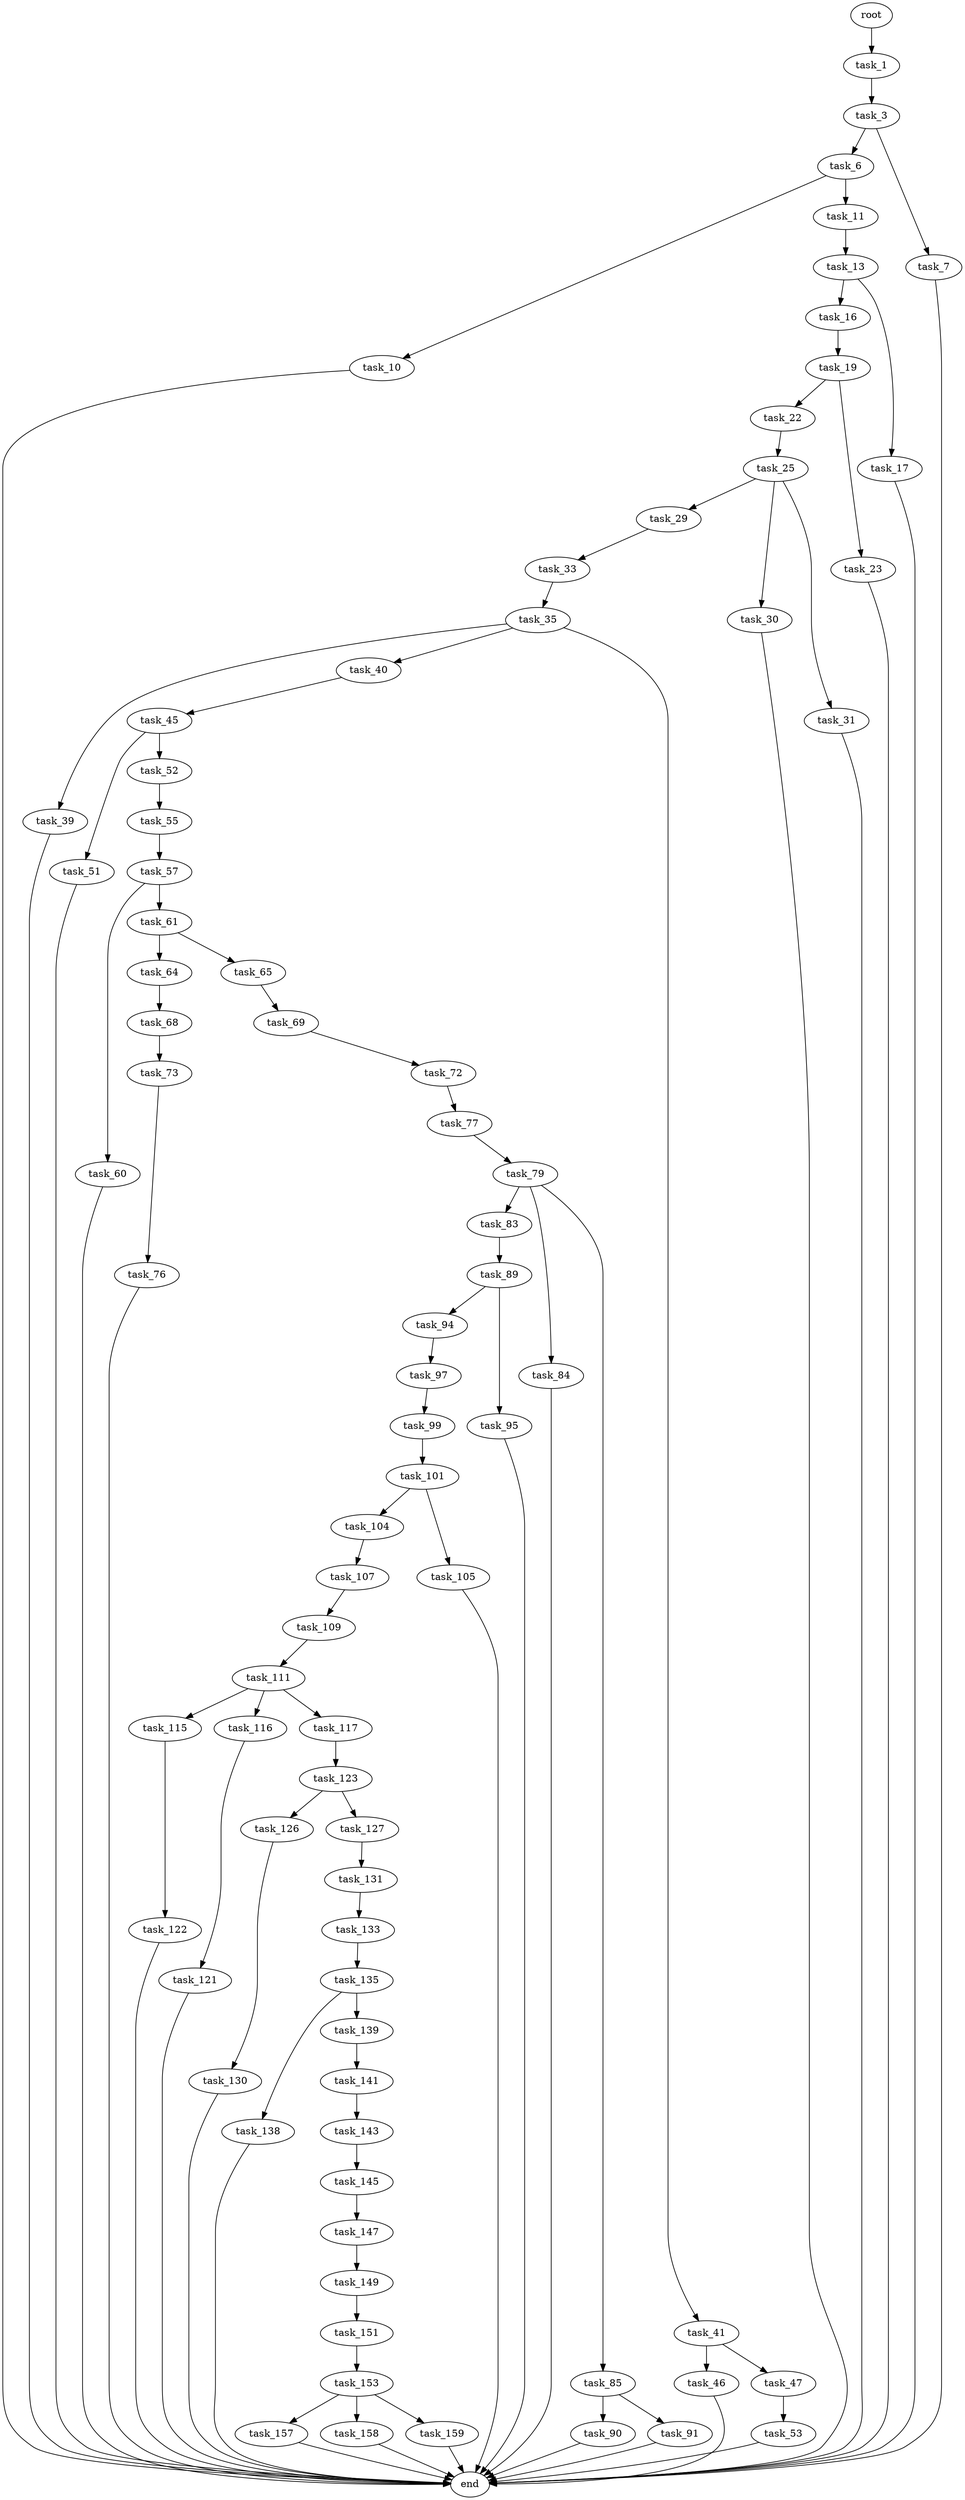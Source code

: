digraph G {
  root [size="0.000000"];
  task_1 [size="1073741824000.000000"];
  task_3 [size="134217728000.000000"];
  task_6 [size="6853586331.000000"];
  task_7 [size="1073741824000.000000"];
  task_10 [size="425750917.000000"];
  task_11 [size="368293445632.000000"];
  task_13 [size="170672540329.000000"];
  task_16 [size="14660672759.000000"];
  task_17 [size="16582021139.000000"];
  task_19 [size="368293445632.000000"];
  task_22 [size="1073741824000.000000"];
  task_23 [size="231928233984.000000"];
  task_25 [size="68719476736.000000"];
  task_29 [size="134217728000.000000"];
  task_30 [size="2625465838.000000"];
  task_31 [size="16231581989.000000"];
  task_33 [size="15865753974.000000"];
  task_35 [size="7427587383.000000"];
  task_39 [size="775653337943.000000"];
  task_40 [size="8542324286.000000"];
  task_41 [size="231928233984.000000"];
  task_45 [size="5107837770.000000"];
  task_46 [size="80409002833.000000"];
  task_47 [size="549755813888.000000"];
  task_51 [size="704763893963.000000"];
  task_52 [size="39944834515.000000"];
  task_53 [size="140434773272.000000"];
  task_55 [size="487644172125.000000"];
  task_57 [size="1505922177.000000"];
  task_60 [size="1073741824000.000000"];
  task_61 [size="134217728000.000000"];
  task_64 [size="782757789696.000000"];
  task_65 [size="162922619951.000000"];
  task_68 [size="3932723641.000000"];
  task_69 [size="185169200064.000000"];
  task_72 [size="1073741824000.000000"];
  task_73 [size="5590236465.000000"];
  task_76 [size="192813398106.000000"];
  task_77 [size="566361500792.000000"];
  task_79 [size="6107709660.000000"];
  task_83 [size="3674783369.000000"];
  task_84 [size="6815049031.000000"];
  task_85 [size="42838913069.000000"];
  task_89 [size="123766426233.000000"];
  task_90 [size="231928233984.000000"];
  task_91 [size="468273930.000000"];
  task_94 [size="290445117.000000"];
  task_95 [size="42985270584.000000"];
  task_97 [size="38057911761.000000"];
  task_99 [size="8589934592.000000"];
  task_101 [size="60517956505.000000"];
  task_104 [size="549755813888.000000"];
  task_105 [size="19105686919.000000"];
  task_107 [size="231928233984.000000"];
  task_109 [size="383681983747.000000"];
  task_111 [size="512638334.000000"];
  task_115 [size="13291210256.000000"];
  task_116 [size="60603589637.000000"];
  task_117 [size="298656070162.000000"];
  task_121 [size="782757789696.000000"];
  task_122 [size="1566921136.000000"];
  task_123 [size="28510216534.000000"];
  task_126 [size="558192794357.000000"];
  task_127 [size="433211863239.000000"];
  task_130 [size="3761336183.000000"];
  task_131 [size="11497516452.000000"];
  task_133 [size="368293445632.000000"];
  task_135 [size="15579248057.000000"];
  task_138 [size="368293445632.000000"];
  task_139 [size="1885086664.000000"];
  task_141 [size="20075928674.000000"];
  task_143 [size="549755813888.000000"];
  task_145 [size="1006159830848.000000"];
  task_147 [size="25148082799.000000"];
  task_149 [size="549755813888.000000"];
  task_151 [size="549755813888.000000"];
  task_153 [size="40826310282.000000"];
  task_157 [size="220367085767.000000"];
  task_158 [size="782757789696.000000"];
  task_159 [size="80456739093.000000"];
  end [size="0.000000"];

  root -> task_1 [size="1.000000"];
  task_1 -> task_3 [size="838860800.000000"];
  task_3 -> task_6 [size="209715200.000000"];
  task_3 -> task_7 [size="209715200.000000"];
  task_6 -> task_10 [size="134217728.000000"];
  task_6 -> task_11 [size="134217728.000000"];
  task_7 -> end [size="1.000000"];
  task_10 -> end [size="1.000000"];
  task_11 -> task_13 [size="411041792.000000"];
  task_13 -> task_16 [size="536870912.000000"];
  task_13 -> task_17 [size="536870912.000000"];
  task_16 -> task_19 [size="301989888.000000"];
  task_17 -> end [size="1.000000"];
  task_19 -> task_22 [size="411041792.000000"];
  task_19 -> task_23 [size="411041792.000000"];
  task_22 -> task_25 [size="838860800.000000"];
  task_23 -> end [size="1.000000"];
  task_25 -> task_29 [size="134217728.000000"];
  task_25 -> task_30 [size="134217728.000000"];
  task_25 -> task_31 [size="134217728.000000"];
  task_29 -> task_33 [size="209715200.000000"];
  task_30 -> end [size="1.000000"];
  task_31 -> end [size="1.000000"];
  task_33 -> task_35 [size="838860800.000000"];
  task_35 -> task_39 [size="33554432.000000"];
  task_35 -> task_40 [size="33554432.000000"];
  task_35 -> task_41 [size="33554432.000000"];
  task_39 -> end [size="1.000000"];
  task_40 -> task_45 [size="134217728.000000"];
  task_41 -> task_46 [size="301989888.000000"];
  task_41 -> task_47 [size="301989888.000000"];
  task_45 -> task_51 [size="411041792.000000"];
  task_45 -> task_52 [size="411041792.000000"];
  task_46 -> end [size="1.000000"];
  task_47 -> task_53 [size="536870912.000000"];
  task_51 -> end [size="1.000000"];
  task_52 -> task_55 [size="838860800.000000"];
  task_53 -> end [size="1.000000"];
  task_55 -> task_57 [size="679477248.000000"];
  task_57 -> task_60 [size="75497472.000000"];
  task_57 -> task_61 [size="75497472.000000"];
  task_60 -> end [size="1.000000"];
  task_61 -> task_64 [size="209715200.000000"];
  task_61 -> task_65 [size="209715200.000000"];
  task_64 -> task_68 [size="679477248.000000"];
  task_65 -> task_69 [size="536870912.000000"];
  task_68 -> task_73 [size="75497472.000000"];
  task_69 -> task_72 [size="411041792.000000"];
  task_72 -> task_77 [size="838860800.000000"];
  task_73 -> task_76 [size="301989888.000000"];
  task_76 -> end [size="1.000000"];
  task_77 -> task_79 [size="536870912.000000"];
  task_79 -> task_83 [size="209715200.000000"];
  task_79 -> task_84 [size="209715200.000000"];
  task_79 -> task_85 [size="209715200.000000"];
  task_83 -> task_89 [size="75497472.000000"];
  task_84 -> end [size="1.000000"];
  task_85 -> task_90 [size="33554432.000000"];
  task_85 -> task_91 [size="33554432.000000"];
  task_89 -> task_94 [size="301989888.000000"];
  task_89 -> task_95 [size="301989888.000000"];
  task_90 -> end [size="1.000000"];
  task_91 -> end [size="1.000000"];
  task_94 -> task_97 [size="33554432.000000"];
  task_95 -> end [size="1.000000"];
  task_97 -> task_99 [size="75497472.000000"];
  task_99 -> task_101 [size="33554432.000000"];
  task_101 -> task_104 [size="134217728.000000"];
  task_101 -> task_105 [size="134217728.000000"];
  task_104 -> task_107 [size="536870912.000000"];
  task_105 -> end [size="1.000000"];
  task_107 -> task_109 [size="301989888.000000"];
  task_109 -> task_111 [size="301989888.000000"];
  task_111 -> task_115 [size="33554432.000000"];
  task_111 -> task_116 [size="33554432.000000"];
  task_111 -> task_117 [size="33554432.000000"];
  task_115 -> task_122 [size="209715200.000000"];
  task_116 -> task_121 [size="75497472.000000"];
  task_117 -> task_123 [size="301989888.000000"];
  task_121 -> end [size="1.000000"];
  task_122 -> end [size="1.000000"];
  task_123 -> task_126 [size="134217728.000000"];
  task_123 -> task_127 [size="134217728.000000"];
  task_126 -> task_130 [size="536870912.000000"];
  task_127 -> task_131 [size="301989888.000000"];
  task_130 -> end [size="1.000000"];
  task_131 -> task_133 [size="536870912.000000"];
  task_133 -> task_135 [size="411041792.000000"];
  task_135 -> task_138 [size="301989888.000000"];
  task_135 -> task_139 [size="301989888.000000"];
  task_138 -> end [size="1.000000"];
  task_139 -> task_141 [size="33554432.000000"];
  task_141 -> task_143 [size="411041792.000000"];
  task_143 -> task_145 [size="536870912.000000"];
  task_145 -> task_147 [size="838860800.000000"];
  task_147 -> task_149 [size="411041792.000000"];
  task_149 -> task_151 [size="536870912.000000"];
  task_151 -> task_153 [size="536870912.000000"];
  task_153 -> task_157 [size="838860800.000000"];
  task_153 -> task_158 [size="838860800.000000"];
  task_153 -> task_159 [size="838860800.000000"];
  task_157 -> end [size="1.000000"];
  task_158 -> end [size="1.000000"];
  task_159 -> end [size="1.000000"];
}
